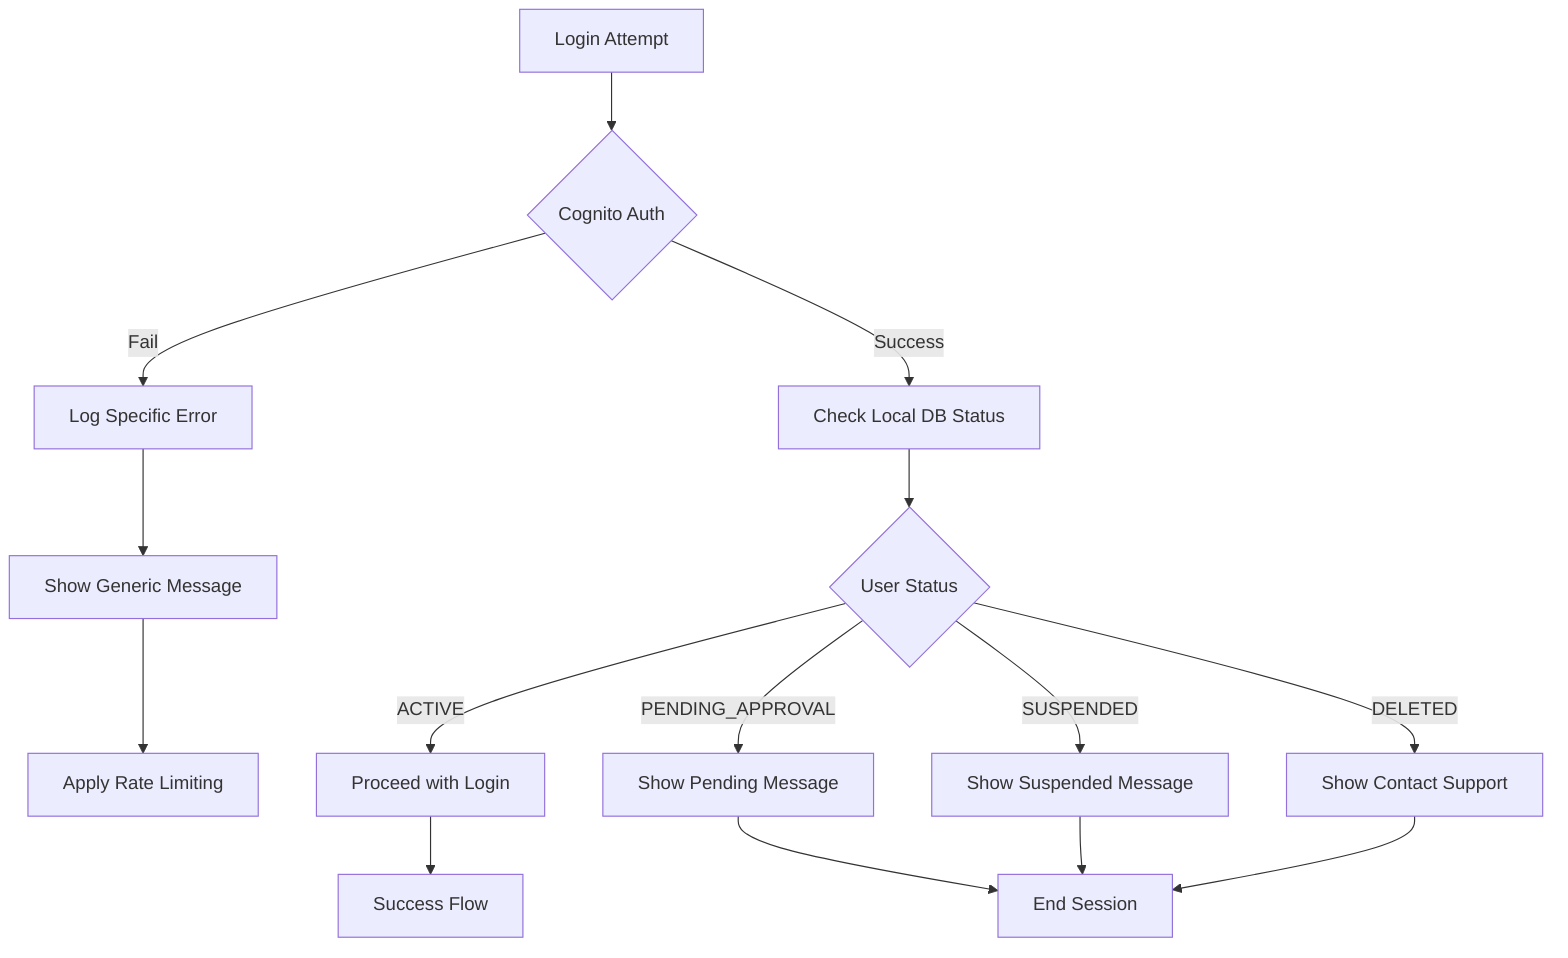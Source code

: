 flowchart TD
    A[Login Attempt] --> B{Cognito Auth}

    B -->|Success| C[Check Local DB Status]
    B -->|Fail| D[Log Specific Error]
    D --> E[Show Generic Message]
    E --> F[Apply Rate Limiting]

    C --> G{User Status}
    G -->|ACTIVE| H[Proceed with Login]
    G -->|PENDING_APPROVAL| I[Show Pending Message]
    G -->|SUSPENDED| J[Show Suspended Message]
    G -->|DELETED| K[Show Contact Support]

    H --> L[Success Flow]
    I --> M[End Session]
    J --> M
    K --> M